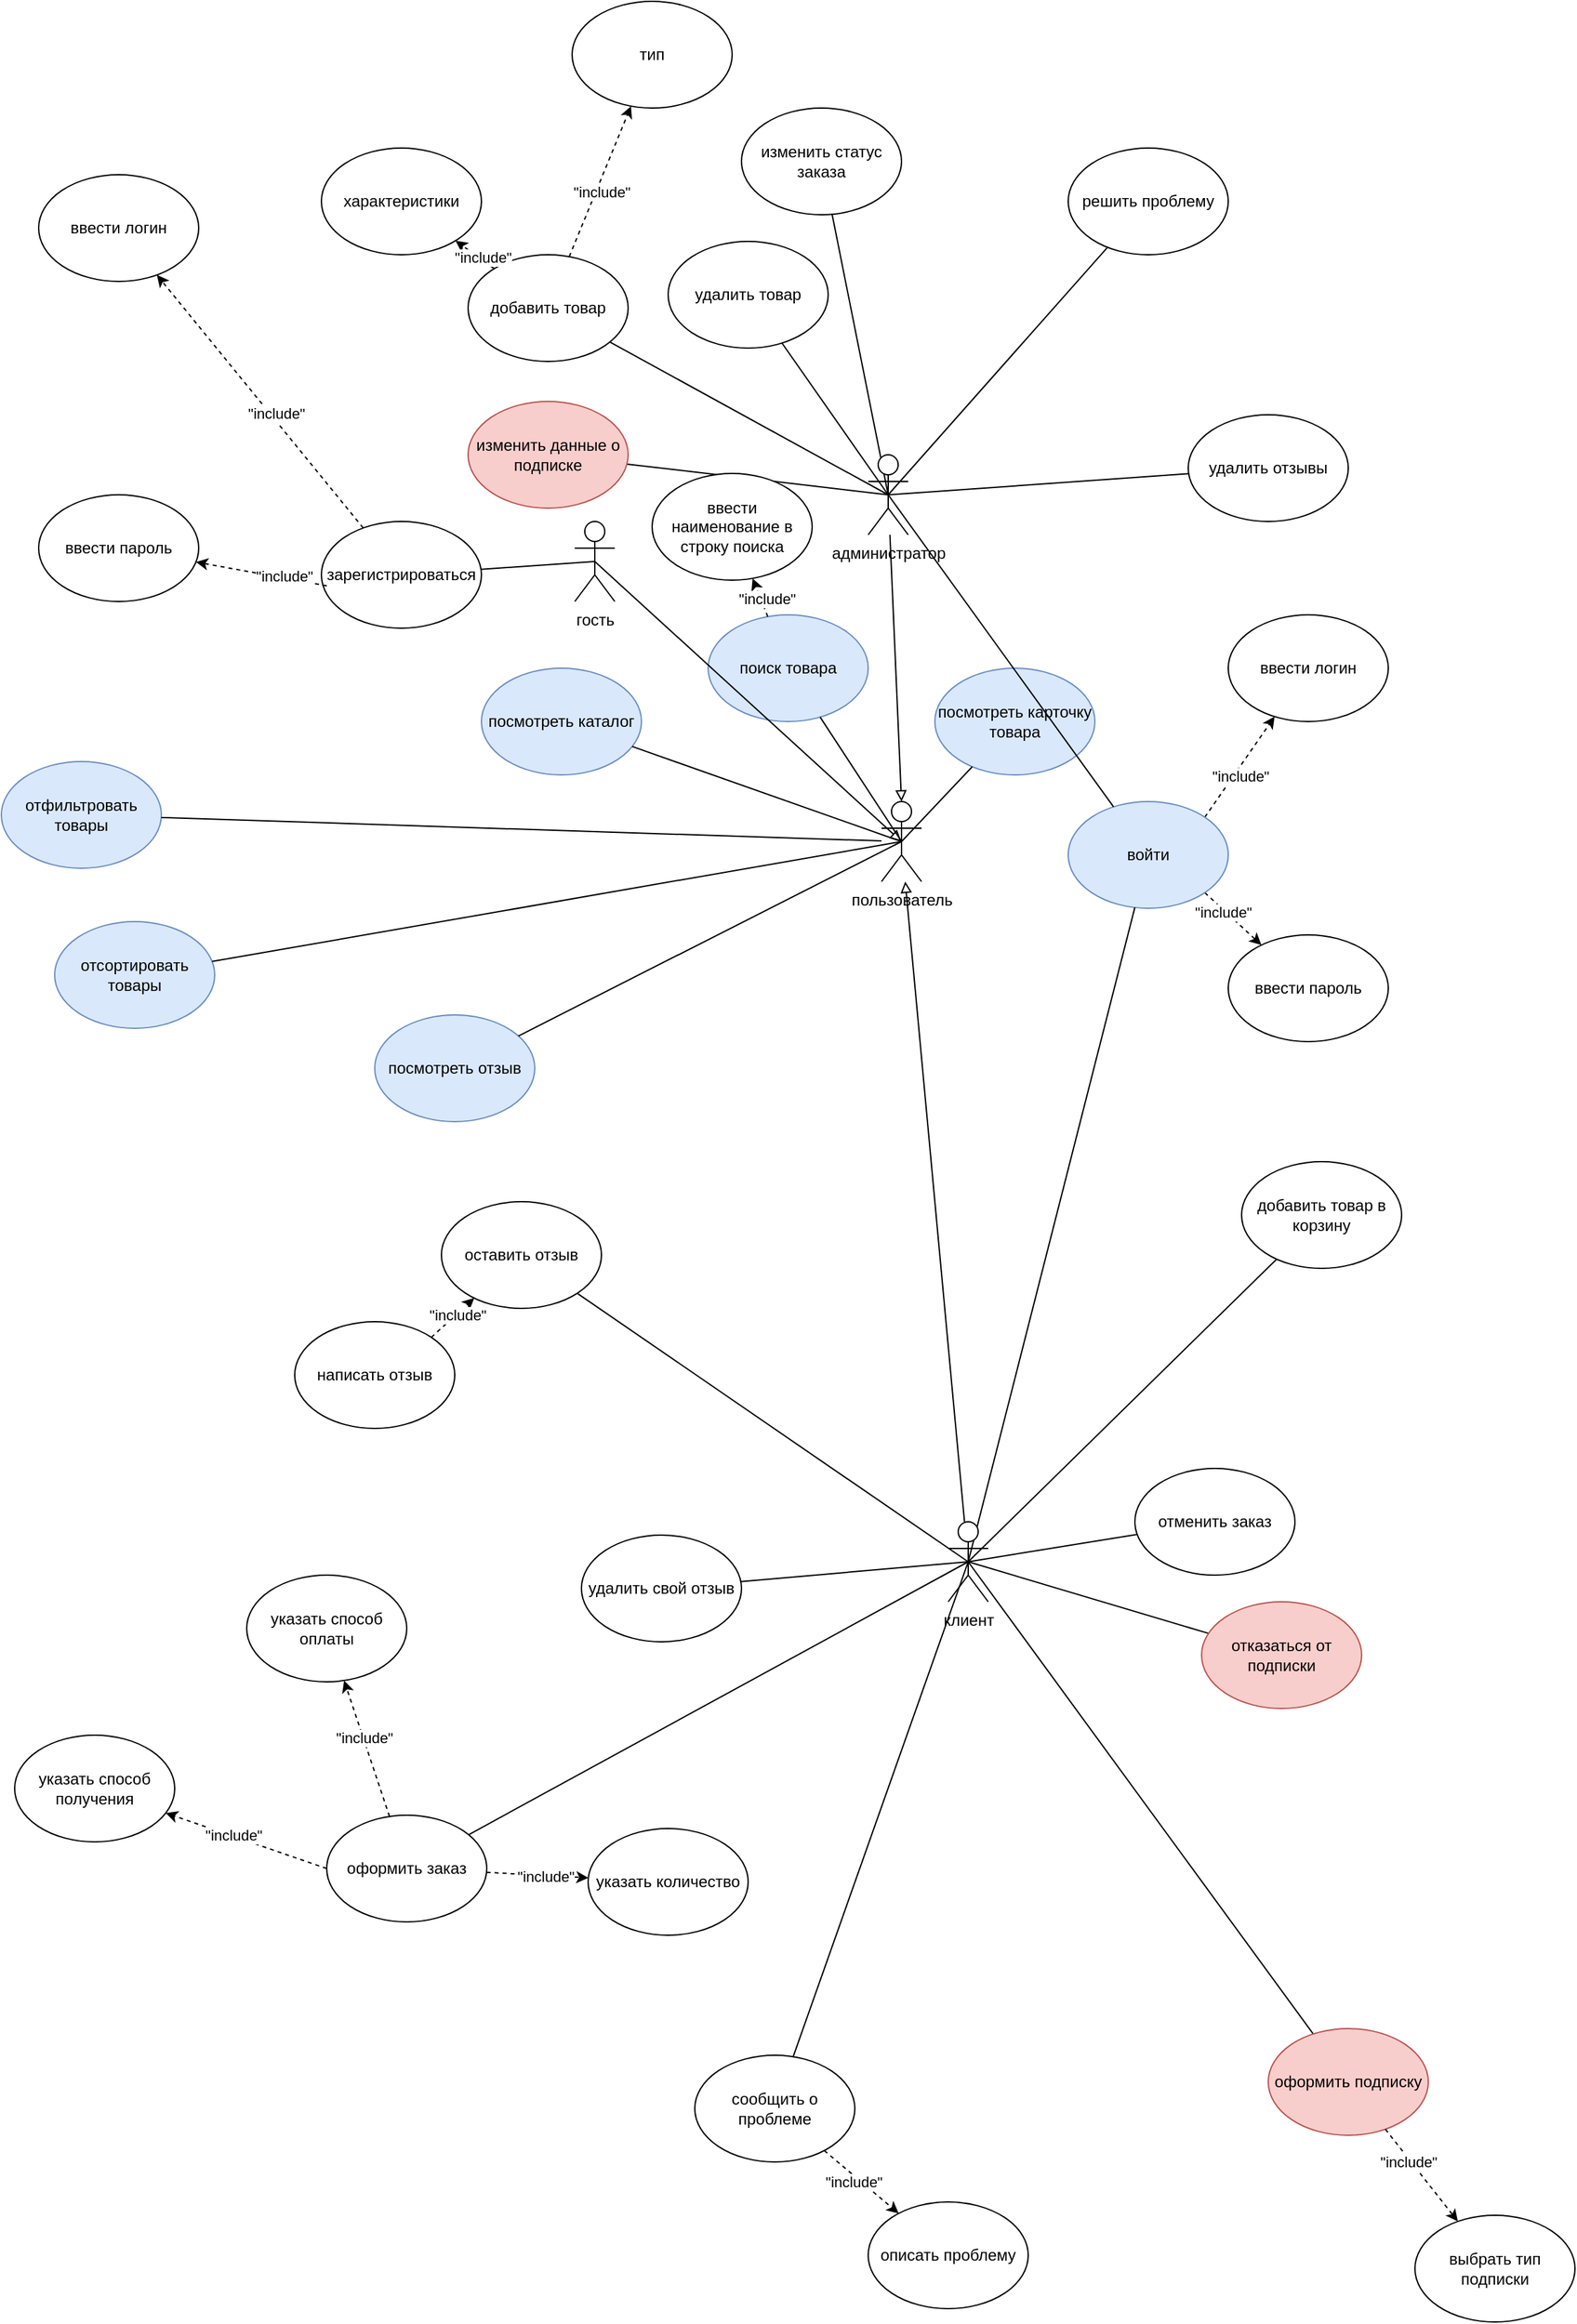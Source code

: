 <mxfile version="28.2.0">
  <diagram name="Страница — 1" id="ASOaWsImXKj7kFK-je3P">
    <mxGraphModel dx="444" dy="318" grid="1" gridSize="10" guides="1" tooltips="1" connect="1" arrows="1" fold="1" page="1" pageScale="1" pageWidth="827" pageHeight="1169" math="0" shadow="0">
      <root>
        <mxCell id="0" />
        <mxCell id="1" parent="0" />
        <mxCell id="jJcr2S9PCOcYBhYB9j38-62" style="rounded=0;orthogonalLoop=1;jettySize=auto;html=1;exitX=1;exitY=0;exitDx=0;exitDy=0;dashed=1;" edge="1" parent="1" source="bBgS9S83G10A3_aBrHuZ-3" target="jJcr2S9PCOcYBhYB9j38-61">
          <mxGeometry relative="1" as="geometry" />
        </mxCell>
        <mxCell id="jJcr2S9PCOcYBhYB9j38-63" value="&quot;include&quot;" style="edgeLabel;html=1;align=center;verticalAlign=middle;resizable=0;points=[];" vertex="1" connectable="0" parent="jJcr2S9PCOcYBhYB9j38-62">
          <mxGeometry x="-0.118" y="-4" relative="1" as="geometry">
            <mxPoint as="offset" />
          </mxGeometry>
        </mxCell>
        <mxCell id="jJcr2S9PCOcYBhYB9j38-65" style="rounded=0;orthogonalLoop=1;jettySize=auto;html=1;exitX=1;exitY=1;exitDx=0;exitDy=0;dashed=1;" edge="1" parent="1" source="bBgS9S83G10A3_aBrHuZ-3" target="jJcr2S9PCOcYBhYB9j38-64">
          <mxGeometry relative="1" as="geometry" />
        </mxCell>
        <mxCell id="jJcr2S9PCOcYBhYB9j38-66" value="&quot;include&quot;" style="edgeLabel;html=1;align=center;verticalAlign=middle;resizable=0;points=[];" vertex="1" connectable="0" parent="jJcr2S9PCOcYBhYB9j38-65">
          <mxGeometry x="-0.334" y="-2" relative="1" as="geometry">
            <mxPoint as="offset" />
          </mxGeometry>
        </mxCell>
        <mxCell id="bBgS9S83G10A3_aBrHuZ-3" value="войти" style="ellipse;whiteSpace=wrap;html=1;fillColor=#dae8fc;strokeColor=#6c8ebf;" parent="1" vertex="1">
          <mxGeometry x="970" y="830" width="120" height="80" as="geometry" />
        </mxCell>
        <mxCell id="bBgS9S83G10A3_aBrHuZ-6" value="посмотреть каталог" style="ellipse;whiteSpace=wrap;html=1;fillColor=#dae8fc;strokeColor=#6c8ebf;" parent="1" vertex="1">
          <mxGeometry x="530" y="730" width="120" height="80" as="geometry" />
        </mxCell>
        <mxCell id="bBgS9S83G10A3_aBrHuZ-9" value="добавить товар в корзину" style="ellipse;whiteSpace=wrap;html=1;" parent="1" vertex="1">
          <mxGeometry x="1100" y="1100" width="120" height="80" as="geometry" />
        </mxCell>
        <mxCell id="bBgS9S83G10A3_aBrHuZ-10" style="edgeStyle=orthogonalEdgeStyle;rounded=0;orthogonalLoop=1;jettySize=auto;html=1;exitX=0.5;exitY=1;exitDx=0;exitDy=0;" parent="1" source="bBgS9S83G10A3_aBrHuZ-9" target="bBgS9S83G10A3_aBrHuZ-9" edge="1">
          <mxGeometry relative="1" as="geometry" />
        </mxCell>
        <mxCell id="bBgS9S83G10A3_aBrHuZ-16" value="оформить заказ" style="ellipse;whiteSpace=wrap;html=1;" parent="1" vertex="1">
          <mxGeometry x="414" y="1590" width="120" height="80" as="geometry" />
        </mxCell>
        <mxCell id="bBgS9S83G10A3_aBrHuZ-17" style="edgeStyle=orthogonalEdgeStyle;rounded=0;orthogonalLoop=1;jettySize=auto;html=1;exitX=0.5;exitY=1;exitDx=0;exitDy=0;" parent="1" source="bBgS9S83G10A3_aBrHuZ-16" target="bBgS9S83G10A3_aBrHuZ-16" edge="1">
          <mxGeometry relative="1" as="geometry" />
        </mxCell>
        <mxCell id="bBgS9S83G10A3_aBrHuZ-20" value="посмотреть карточку товара" style="ellipse;whiteSpace=wrap;html=1;fillColor=#dae8fc;strokeColor=#6c8ebf;" parent="1" vertex="1">
          <mxGeometry x="870" y="730" width="120" height="80" as="geometry" />
        </mxCell>
        <mxCell id="bBgS9S83G10A3_aBrHuZ-25" value="удалить товар" style="ellipse;whiteSpace=wrap;html=1;" parent="1" vertex="1">
          <mxGeometry x="670" y="410" width="120" height="80" as="geometry" />
        </mxCell>
        <mxCell id="bBgS9S83G10A3_aBrHuZ-26" value="добавить товар" style="ellipse;whiteSpace=wrap;html=1;" parent="1" vertex="1">
          <mxGeometry x="520" y="420" width="120" height="80" as="geometry" />
        </mxCell>
        <mxCell id="bBgS9S83G10A3_aBrHuZ-28" value="отсортировать товары" style="ellipse;whiteSpace=wrap;html=1;fillColor=#dae8fc;strokeColor=#6c8ebf;" parent="1" vertex="1">
          <mxGeometry x="210" y="920" width="120" height="80" as="geometry" />
        </mxCell>
        <mxCell id="bBgS9S83G10A3_aBrHuZ-31" value="поиск товара" style="ellipse;whiteSpace=wrap;html=1;fillColor=#dae8fc;strokeColor=#6c8ebf;" parent="1" vertex="1">
          <mxGeometry x="700" y="690" width="120" height="80" as="geometry" />
        </mxCell>
        <mxCell id="bBgS9S83G10A3_aBrHuZ-43" style="rounded=0;orthogonalLoop=1;jettySize=auto;html=1;exitX=0.5;exitY=0.5;exitDx=0;exitDy=0;exitPerimeter=0;endArrow=none;endFill=0;" parent="1" source="bBgS9S83G10A3_aBrHuZ-41" target="bBgS9S83G10A3_aBrHuZ-42" edge="1">
          <mxGeometry relative="1" as="geometry" />
        </mxCell>
        <mxCell id="bBgS9S83G10A3_aBrHuZ-41" value="гость" style="shape=umlActor;verticalLabelPosition=bottom;verticalAlign=top;html=1;outlineConnect=0;" parent="1" vertex="1">
          <mxGeometry x="600" y="620" width="30" height="60" as="geometry" />
        </mxCell>
        <mxCell id="bBgS9S83G10A3_aBrHuZ-42" value="зарегистрироваться" style="ellipse;whiteSpace=wrap;html=1;" parent="1" vertex="1">
          <mxGeometry x="410" y="620" width="120" height="80" as="geometry" />
        </mxCell>
        <mxCell id="bBgS9S83G10A3_aBrHuZ-45" value="оставить отзыв" style="ellipse;whiteSpace=wrap;html=1;" parent="1" vertex="1">
          <mxGeometry x="500" y="1130" width="120" height="80" as="geometry" />
        </mxCell>
        <mxCell id="jJcr2S9PCOcYBhYB9j38-38" style="rounded=0;orthogonalLoop=1;jettySize=auto;html=1;exitX=0.5;exitY=0.5;exitDx=0;exitDy=0;exitPerimeter=0;endArrow=none;endFill=0;" edge="1" parent="1" source="bBgS9S83G10A3_aBrHuZ-47" target="bBgS9S83G10A3_aBrHuZ-45">
          <mxGeometry relative="1" as="geometry" />
        </mxCell>
        <mxCell id="jJcr2S9PCOcYBhYB9j38-39" style="rounded=0;orthogonalLoop=1;jettySize=auto;html=1;exitX=0.5;exitY=0.5;exitDx=0;exitDy=0;exitPerimeter=0;endArrow=none;endFill=0;" edge="1" parent="1" source="bBgS9S83G10A3_aBrHuZ-47" target="bBgS9S83G10A3_aBrHuZ-55">
          <mxGeometry relative="1" as="geometry" />
        </mxCell>
        <mxCell id="jJcr2S9PCOcYBhYB9j38-41" style="rounded=0;orthogonalLoop=1;jettySize=auto;html=1;exitX=0.5;exitY=0.5;exitDx=0;exitDy=0;exitPerimeter=0;endArrow=none;endFill=0;" edge="1" parent="1" source="bBgS9S83G10A3_aBrHuZ-47" target="bBgS9S83G10A3_aBrHuZ-63">
          <mxGeometry relative="1" as="geometry" />
        </mxCell>
        <mxCell id="jJcr2S9PCOcYBhYB9j38-42" style="rounded=0;orthogonalLoop=1;jettySize=auto;html=1;exitX=0.5;exitY=0.5;exitDx=0;exitDy=0;exitPerimeter=0;endArrow=none;endFill=0;" edge="1" parent="1" source="bBgS9S83G10A3_aBrHuZ-47" target="bBgS9S83G10A3_aBrHuZ-70">
          <mxGeometry relative="1" as="geometry" />
        </mxCell>
        <mxCell id="jJcr2S9PCOcYBhYB9j38-43" style="rounded=0;orthogonalLoop=1;jettySize=auto;html=1;exitX=0.5;exitY=0.5;exitDx=0;exitDy=0;exitPerimeter=0;endArrow=none;endFill=0;" edge="1" parent="1" source="bBgS9S83G10A3_aBrHuZ-47" target="bBgS9S83G10A3_aBrHuZ-9">
          <mxGeometry relative="1" as="geometry" />
        </mxCell>
        <mxCell id="jJcr2S9PCOcYBhYB9j38-44" style="rounded=0;orthogonalLoop=1;jettySize=auto;html=1;exitX=0.5;exitY=0.5;exitDx=0;exitDy=0;exitPerimeter=0;endArrow=none;endFill=0;" edge="1" parent="1" source="bBgS9S83G10A3_aBrHuZ-47" target="jJcr2S9PCOcYBhYB9j38-8">
          <mxGeometry relative="1" as="geometry" />
        </mxCell>
        <mxCell id="jJcr2S9PCOcYBhYB9j38-45" style="rounded=0;orthogonalLoop=1;jettySize=auto;html=1;exitX=0.5;exitY=0.5;exitDx=0;exitDy=0;exitPerimeter=0;endArrow=none;endFill=0;" edge="1" parent="1" source="bBgS9S83G10A3_aBrHuZ-47" target="bBgS9S83G10A3_aBrHuZ-3">
          <mxGeometry relative="1" as="geometry" />
        </mxCell>
        <mxCell id="jJcr2S9PCOcYBhYB9j38-46" style="rounded=0;orthogonalLoop=1;jettySize=auto;html=1;exitX=0.5;exitY=0.5;exitDx=0;exitDy=0;exitPerimeter=0;endArrow=none;endFill=0;" edge="1" parent="1" source="bBgS9S83G10A3_aBrHuZ-47" target="jJcr2S9PCOcYBhYB9j38-2">
          <mxGeometry relative="1" as="geometry" />
        </mxCell>
        <mxCell id="jJcr2S9PCOcYBhYB9j38-47" style="rounded=0;orthogonalLoop=1;jettySize=auto;html=1;exitX=0.5;exitY=0.5;exitDx=0;exitDy=0;exitPerimeter=0;endArrow=none;endFill=0;" edge="1" parent="1" source="bBgS9S83G10A3_aBrHuZ-47" target="bBgS9S83G10A3_aBrHuZ-16">
          <mxGeometry relative="1" as="geometry" />
        </mxCell>
        <mxCell id="jJcr2S9PCOcYBhYB9j38-52" style="rounded=0;orthogonalLoop=1;jettySize=auto;html=1;endArrow=block;endFill=0;" edge="1" parent="1" source="bBgS9S83G10A3_aBrHuZ-47" target="jJcr2S9PCOcYBhYB9j38-50">
          <mxGeometry relative="1" as="geometry" />
        </mxCell>
        <mxCell id="bBgS9S83G10A3_aBrHuZ-47" value="клиент" style="shape=umlActor;verticalLabelPosition=bottom;verticalAlign=top;html=1;outlineConnect=0;" parent="1" vertex="1">
          <mxGeometry x="880" y="1370" width="30" height="60" as="geometry" />
        </mxCell>
        <mxCell id="jJcr2S9PCOcYBhYB9j38-20" style="rounded=0;orthogonalLoop=1;jettySize=auto;html=1;exitX=0.5;exitY=0.5;exitDx=0;exitDy=0;exitPerimeter=0;endArrow=none;endFill=0;" edge="1" parent="1" source="bBgS9S83G10A3_aBrHuZ-48" target="bBgS9S83G10A3_aBrHuZ-26">
          <mxGeometry relative="1" as="geometry" />
        </mxCell>
        <mxCell id="jJcr2S9PCOcYBhYB9j38-21" style="rounded=0;orthogonalLoop=1;jettySize=auto;html=1;exitX=0.5;exitY=0.5;exitDx=0;exitDy=0;exitPerimeter=0;endArrow=none;endFill=0;" edge="1" parent="1" source="bBgS9S83G10A3_aBrHuZ-48" target="jJcr2S9PCOcYBhYB9j38-11">
          <mxGeometry relative="1" as="geometry" />
        </mxCell>
        <mxCell id="jJcr2S9PCOcYBhYB9j38-22" style="rounded=0;orthogonalLoop=1;jettySize=auto;html=1;exitX=0.5;exitY=0.5;exitDx=0;exitDy=0;exitPerimeter=0;endArrow=none;endFill=0;" edge="1" parent="1" source="bBgS9S83G10A3_aBrHuZ-48" target="bBgS9S83G10A3_aBrHuZ-25">
          <mxGeometry relative="1" as="geometry" />
        </mxCell>
        <mxCell id="jJcr2S9PCOcYBhYB9j38-23" style="rounded=0;orthogonalLoop=1;jettySize=auto;html=1;exitX=0.5;exitY=0.5;exitDx=0;exitDy=0;exitPerimeter=0;endArrow=none;endFill=0;" edge="1" parent="1" source="bBgS9S83G10A3_aBrHuZ-48" target="bBgS9S83G10A3_aBrHuZ-66">
          <mxGeometry relative="1" as="geometry" />
        </mxCell>
        <mxCell id="jJcr2S9PCOcYBhYB9j38-24" style="rounded=0;orthogonalLoop=1;jettySize=auto;html=1;exitX=0.5;exitY=0.5;exitDx=0;exitDy=0;exitPerimeter=0;endArrow=none;endFill=0;" edge="1" parent="1" source="bBgS9S83G10A3_aBrHuZ-48" target="bBgS9S83G10A3_aBrHuZ-58">
          <mxGeometry relative="1" as="geometry" />
        </mxCell>
        <mxCell id="jJcr2S9PCOcYBhYB9j38-25" style="rounded=0;orthogonalLoop=1;jettySize=auto;html=1;exitX=0.5;exitY=0.5;exitDx=0;exitDy=0;exitPerimeter=0;endArrow=none;endFill=0;" edge="1" parent="1" source="bBgS9S83G10A3_aBrHuZ-48" target="jJcr2S9PCOcYBhYB9j38-15">
          <mxGeometry relative="1" as="geometry" />
        </mxCell>
        <mxCell id="jJcr2S9PCOcYBhYB9j38-27" style="rounded=0;orthogonalLoop=1;jettySize=auto;html=1;exitX=0.5;exitY=0.5;exitDx=0;exitDy=0;exitPerimeter=0;endArrow=none;endFill=0;" edge="1" parent="1" source="bBgS9S83G10A3_aBrHuZ-48" target="bBgS9S83G10A3_aBrHuZ-3">
          <mxGeometry relative="1" as="geometry" />
        </mxCell>
        <mxCell id="bBgS9S83G10A3_aBrHuZ-48" value="администратор" style="shape=umlActor;verticalLabelPosition=bottom;verticalAlign=top;html=1;outlineConnect=0;" parent="1" vertex="1">
          <mxGeometry x="820" y="570" width="30" height="60" as="geometry" />
        </mxCell>
        <mxCell id="bBgS9S83G10A3_aBrHuZ-51" value="посмотреть отзыв" style="ellipse;whiteSpace=wrap;html=1;fillColor=#dae8fc;strokeColor=#6c8ebf;" parent="1" vertex="1">
          <mxGeometry x="450" y="990" width="120" height="80" as="geometry" />
        </mxCell>
        <mxCell id="bBgS9S83G10A3_aBrHuZ-55" value="удалить свой отзыв" style="ellipse;whiteSpace=wrap;html=1;" parent="1" vertex="1">
          <mxGeometry x="605" y="1380" width="120" height="80" as="geometry" />
        </mxCell>
        <mxCell id="bBgS9S83G10A3_aBrHuZ-58" value="удалить отзывы" style="ellipse;whiteSpace=wrap;html=1;" parent="1" vertex="1">
          <mxGeometry x="1060" y="540" width="120" height="80" as="geometry" />
        </mxCell>
        <mxCell id="bBgS9S83G10A3_aBrHuZ-63" value="сообщить о проблеме" style="ellipse;whiteSpace=wrap;html=1;" parent="1" vertex="1">
          <mxGeometry x="690" y="1770" width="120" height="80" as="geometry" />
        </mxCell>
        <mxCell id="bBgS9S83G10A3_aBrHuZ-66" value="решить проблему" style="ellipse;whiteSpace=wrap;html=1;" parent="1" vertex="1">
          <mxGeometry x="970" y="340" width="120" height="80" as="geometry" />
        </mxCell>
        <mxCell id="bBgS9S83G10A3_aBrHuZ-70" value="отменить заказ" style="ellipse;whiteSpace=wrap;html=1;" parent="1" vertex="1">
          <mxGeometry x="1020" y="1330" width="120" height="80" as="geometry" />
        </mxCell>
        <mxCell id="jJcr2S9PCOcYBhYB9j38-2" value="оформить подписку" style="ellipse;whiteSpace=wrap;html=1;fillColor=#f8cecc;strokeColor=#b85450;" vertex="1" parent="1">
          <mxGeometry x="1120" y="1750" width="120" height="80" as="geometry" />
        </mxCell>
        <mxCell id="jJcr2S9PCOcYBhYB9j38-8" value="отказаться от подписки" style="ellipse;whiteSpace=wrap;html=1;fillColor=#f8cecc;strokeColor=#b85450;" vertex="1" parent="1">
          <mxGeometry x="1070" y="1430" width="120" height="80" as="geometry" />
        </mxCell>
        <mxCell id="jJcr2S9PCOcYBhYB9j38-11" value="изменить статус заказа" style="ellipse;whiteSpace=wrap;html=1;" vertex="1" parent="1">
          <mxGeometry x="725" y="310" width="120" height="80" as="geometry" />
        </mxCell>
        <mxCell id="jJcr2S9PCOcYBhYB9j38-15" value="изменить данные о подписке" style="ellipse;whiteSpace=wrap;html=1;fillColor=#f8cecc;strokeColor=#b85450;" vertex="1" parent="1">
          <mxGeometry x="520" y="530" width="120" height="80" as="geometry" />
        </mxCell>
        <mxCell id="jJcr2S9PCOcYBhYB9j38-29" value="отфильтровать товары" style="ellipse;whiteSpace=wrap;html=1;fillColor=#dae8fc;strokeColor=#6c8ebf;" vertex="1" parent="1">
          <mxGeometry x="170" y="800" width="120" height="80" as="geometry" />
        </mxCell>
        <mxCell id="jJcr2S9PCOcYBhYB9j38-51" style="rounded=0;orthogonalLoop=1;jettySize=auto;html=1;endArrow=none;endFill=0;" edge="1" parent="1" source="jJcr2S9PCOcYBhYB9j38-50" target="jJcr2S9PCOcYBhYB9j38-29">
          <mxGeometry relative="1" as="geometry" />
        </mxCell>
        <mxCell id="jJcr2S9PCOcYBhYB9j38-55" style="rounded=0;orthogonalLoop=1;jettySize=auto;html=1;exitX=0.5;exitY=0.5;exitDx=0;exitDy=0;exitPerimeter=0;endArrow=none;endFill=0;" edge="1" parent="1" source="jJcr2S9PCOcYBhYB9j38-50" target="bBgS9S83G10A3_aBrHuZ-51">
          <mxGeometry relative="1" as="geometry" />
        </mxCell>
        <mxCell id="jJcr2S9PCOcYBhYB9j38-56" style="rounded=0;orthogonalLoop=1;jettySize=auto;html=1;exitX=0.5;exitY=0.5;exitDx=0;exitDy=0;exitPerimeter=0;endArrow=none;endFill=0;" edge="1" parent="1" source="jJcr2S9PCOcYBhYB9j38-50" target="bBgS9S83G10A3_aBrHuZ-31">
          <mxGeometry relative="1" as="geometry" />
        </mxCell>
        <mxCell id="jJcr2S9PCOcYBhYB9j38-57" style="rounded=0;orthogonalLoop=1;jettySize=auto;html=1;exitX=0.5;exitY=0.5;exitDx=0;exitDy=0;exitPerimeter=0;endArrow=none;endFill=0;" edge="1" parent="1" source="jJcr2S9PCOcYBhYB9j38-50" target="bBgS9S83G10A3_aBrHuZ-20">
          <mxGeometry relative="1" as="geometry" />
        </mxCell>
        <mxCell id="jJcr2S9PCOcYBhYB9j38-59" style="rounded=0;orthogonalLoop=1;jettySize=auto;html=1;exitX=0.5;exitY=0.5;exitDx=0;exitDy=0;exitPerimeter=0;endArrow=none;endFill=0;" edge="1" parent="1" source="jJcr2S9PCOcYBhYB9j38-50" target="bBgS9S83G10A3_aBrHuZ-6">
          <mxGeometry relative="1" as="geometry" />
        </mxCell>
        <mxCell id="jJcr2S9PCOcYBhYB9j38-60" style="rounded=0;orthogonalLoop=1;jettySize=auto;html=1;exitX=0.5;exitY=0.5;exitDx=0;exitDy=0;exitPerimeter=0;endArrow=none;endFill=0;" edge="1" parent="1" source="jJcr2S9PCOcYBhYB9j38-50" target="bBgS9S83G10A3_aBrHuZ-28">
          <mxGeometry relative="1" as="geometry" />
        </mxCell>
        <mxCell id="jJcr2S9PCOcYBhYB9j38-50" value="пользователь" style="shape=umlActor;verticalLabelPosition=bottom;verticalAlign=top;html=1;outlineConnect=0;" vertex="1" parent="1">
          <mxGeometry x="830" y="830" width="30" height="60" as="geometry" />
        </mxCell>
        <mxCell id="jJcr2S9PCOcYBhYB9j38-53" style="rounded=0;orthogonalLoop=1;jettySize=auto;html=1;entryX=0.5;entryY=0;entryDx=0;entryDy=0;entryPerimeter=0;endArrow=block;endFill=0;" edge="1" parent="1" source="bBgS9S83G10A3_aBrHuZ-48" target="jJcr2S9PCOcYBhYB9j38-50">
          <mxGeometry relative="1" as="geometry" />
        </mxCell>
        <mxCell id="jJcr2S9PCOcYBhYB9j38-54" style="rounded=0;orthogonalLoop=1;jettySize=auto;html=1;exitX=0.5;exitY=0.5;exitDx=0;exitDy=0;exitPerimeter=0;entryX=0.5;entryY=0.5;entryDx=0;entryDy=0;entryPerimeter=0;endArrow=block;endFill=0;" edge="1" parent="1" source="bBgS9S83G10A3_aBrHuZ-41" target="jJcr2S9PCOcYBhYB9j38-50">
          <mxGeometry relative="1" as="geometry" />
        </mxCell>
        <mxCell id="jJcr2S9PCOcYBhYB9j38-61" value="ввести логин" style="ellipse;whiteSpace=wrap;html=1;" vertex="1" parent="1">
          <mxGeometry x="1090" y="690" width="120" height="80" as="geometry" />
        </mxCell>
        <mxCell id="jJcr2S9PCOcYBhYB9j38-64" value="ввести пароль" style="ellipse;whiteSpace=wrap;html=1;" vertex="1" parent="1">
          <mxGeometry x="1090" y="930" width="120" height="80" as="geometry" />
        </mxCell>
        <mxCell id="jJcr2S9PCOcYBhYB9j38-75" style="rounded=0;orthogonalLoop=1;jettySize=auto;html=1;exitX=1;exitY=0;exitDx=0;exitDy=0;dashed=1;" edge="1" parent="1" source="jJcr2S9PCOcYBhYB9j38-74" target="bBgS9S83G10A3_aBrHuZ-45">
          <mxGeometry relative="1" as="geometry" />
        </mxCell>
        <mxCell id="jJcr2S9PCOcYBhYB9j38-76" value="&quot;include&quot;" style="edgeLabel;html=1;align=center;verticalAlign=middle;resizable=0;points=[];" vertex="1" connectable="0" parent="jJcr2S9PCOcYBhYB9j38-75">
          <mxGeometry x="0.165" y="-1" relative="1" as="geometry">
            <mxPoint as="offset" />
          </mxGeometry>
        </mxCell>
        <mxCell id="jJcr2S9PCOcYBhYB9j38-74" value="написать отзыв" style="ellipse;whiteSpace=wrap;html=1;" vertex="1" parent="1">
          <mxGeometry x="390" y="1220" width="120" height="80" as="geometry" />
        </mxCell>
        <mxCell id="jJcr2S9PCOcYBhYB9j38-77" value="указать количество" style="ellipse;whiteSpace=wrap;html=1;" vertex="1" parent="1">
          <mxGeometry x="610" y="1600" width="120" height="80" as="geometry" />
        </mxCell>
        <mxCell id="jJcr2S9PCOcYBhYB9j38-78" value="указать способ получения" style="ellipse;whiteSpace=wrap;html=1;" vertex="1" parent="1">
          <mxGeometry x="180" y="1530" width="120" height="80" as="geometry" />
        </mxCell>
        <mxCell id="jJcr2S9PCOcYBhYB9j38-79" value="указать способ оплаты" style="ellipse;whiteSpace=wrap;html=1;" vertex="1" parent="1">
          <mxGeometry x="354" y="1410" width="120" height="80" as="geometry" />
        </mxCell>
        <mxCell id="jJcr2S9PCOcYBhYB9j38-80" style="rounded=0;orthogonalLoop=1;jettySize=auto;html=1;dashed=1;" edge="1" parent="1" source="bBgS9S83G10A3_aBrHuZ-16" target="jJcr2S9PCOcYBhYB9j38-77">
          <mxGeometry relative="1" as="geometry">
            <mxPoint x="900" y="890" as="sourcePoint" />
            <mxPoint x="932" y="860" as="targetPoint" />
          </mxGeometry>
        </mxCell>
        <mxCell id="jJcr2S9PCOcYBhYB9j38-81" value="&quot;include&quot;" style="edgeLabel;html=1;align=center;verticalAlign=middle;resizable=0;points=[];" vertex="1" connectable="0" parent="jJcr2S9PCOcYBhYB9j38-80">
          <mxGeometry x="0.165" y="-1" relative="1" as="geometry">
            <mxPoint as="offset" />
          </mxGeometry>
        </mxCell>
        <mxCell id="jJcr2S9PCOcYBhYB9j38-82" style="rounded=0;orthogonalLoop=1;jettySize=auto;html=1;dashed=1;" edge="1" parent="1" source="bBgS9S83G10A3_aBrHuZ-16" target="jJcr2S9PCOcYBhYB9j38-79">
          <mxGeometry relative="1" as="geometry">
            <mxPoint x="850" y="830" as="sourcePoint" />
            <mxPoint x="882" y="800" as="targetPoint" />
          </mxGeometry>
        </mxCell>
        <mxCell id="jJcr2S9PCOcYBhYB9j38-83" value="&quot;include&quot;" style="edgeLabel;html=1;align=center;verticalAlign=middle;resizable=0;points=[];" vertex="1" connectable="0" parent="jJcr2S9PCOcYBhYB9j38-82">
          <mxGeometry x="0.165" y="-1" relative="1" as="geometry">
            <mxPoint as="offset" />
          </mxGeometry>
        </mxCell>
        <mxCell id="jJcr2S9PCOcYBhYB9j38-84" style="rounded=0;orthogonalLoop=1;jettySize=auto;html=1;exitX=0;exitY=0.5;exitDx=0;exitDy=0;dashed=1;" edge="1" parent="1" source="bBgS9S83G10A3_aBrHuZ-16" target="jJcr2S9PCOcYBhYB9j38-78">
          <mxGeometry relative="1" as="geometry">
            <mxPoint x="760" y="850" as="sourcePoint" />
            <mxPoint x="792" y="820" as="targetPoint" />
          </mxGeometry>
        </mxCell>
        <mxCell id="jJcr2S9PCOcYBhYB9j38-85" value="&quot;include&quot;" style="edgeLabel;html=1;align=center;verticalAlign=middle;resizable=0;points=[];" vertex="1" connectable="0" parent="jJcr2S9PCOcYBhYB9j38-84">
          <mxGeometry x="0.165" y="-1" relative="1" as="geometry">
            <mxPoint as="offset" />
          </mxGeometry>
        </mxCell>
        <mxCell id="jJcr2S9PCOcYBhYB9j38-89" value="выбрать тип подписки" style="ellipse;whiteSpace=wrap;html=1;" vertex="1" parent="1">
          <mxGeometry x="1230" y="1890" width="120" height="80" as="geometry" />
        </mxCell>
        <mxCell id="jJcr2S9PCOcYBhYB9j38-91" style="rounded=0;orthogonalLoop=1;jettySize=auto;html=1;dashed=1;" edge="1" parent="1" target="jJcr2S9PCOcYBhYB9j38-95" source="bBgS9S83G10A3_aBrHuZ-42">
          <mxGeometry relative="1" as="geometry">
            <mxPoint x="180" y="512" as="sourcePoint" />
          </mxGeometry>
        </mxCell>
        <mxCell id="jJcr2S9PCOcYBhYB9j38-92" value="&quot;include&quot;" style="edgeLabel;html=1;align=center;verticalAlign=middle;resizable=0;points=[];" vertex="1" connectable="0" parent="jJcr2S9PCOcYBhYB9j38-91">
          <mxGeometry x="-0.118" y="-4" relative="1" as="geometry">
            <mxPoint as="offset" />
          </mxGeometry>
        </mxCell>
        <mxCell id="jJcr2S9PCOcYBhYB9j38-93" style="rounded=0;orthogonalLoop=1;jettySize=auto;html=1;exitX=0.034;exitY=0.603;exitDx=0;exitDy=0;dashed=1;exitPerimeter=0;" edge="1" parent="1" target="jJcr2S9PCOcYBhYB9j38-96" source="bBgS9S83G10A3_aBrHuZ-42">
          <mxGeometry relative="1" as="geometry">
            <mxPoint x="180" y="568" as="sourcePoint" />
          </mxGeometry>
        </mxCell>
        <mxCell id="jJcr2S9PCOcYBhYB9j38-94" value="&quot;include&quot;" style="edgeLabel;html=1;align=center;verticalAlign=middle;resizable=0;points=[];" vertex="1" connectable="0" parent="jJcr2S9PCOcYBhYB9j38-93">
          <mxGeometry x="-0.334" y="-2" relative="1" as="geometry">
            <mxPoint as="offset" />
          </mxGeometry>
        </mxCell>
        <mxCell id="jJcr2S9PCOcYBhYB9j38-95" value="ввести логин" style="ellipse;whiteSpace=wrap;html=1;" vertex="1" parent="1">
          <mxGeometry x="198" y="360" width="120" height="80" as="geometry" />
        </mxCell>
        <mxCell id="jJcr2S9PCOcYBhYB9j38-96" value="ввести пароль" style="ellipse;whiteSpace=wrap;html=1;" vertex="1" parent="1">
          <mxGeometry x="198" y="600" width="120" height="80" as="geometry" />
        </mxCell>
        <mxCell id="jJcr2S9PCOcYBhYB9j38-97" style="rounded=0;orthogonalLoop=1;jettySize=auto;html=1;dashed=1;" edge="1" parent="1" target="jJcr2S9PCOcYBhYB9j38-101" source="bBgS9S83G10A3_aBrHuZ-26">
          <mxGeometry relative="1" as="geometry">
            <mxPoint x="580" y="382" as="sourcePoint" />
          </mxGeometry>
        </mxCell>
        <mxCell id="jJcr2S9PCOcYBhYB9j38-98" value="&quot;include&quot;" style="edgeLabel;html=1;align=center;verticalAlign=middle;resizable=0;points=[];" vertex="1" connectable="0" parent="jJcr2S9PCOcYBhYB9j38-97">
          <mxGeometry x="-0.118" y="-4" relative="1" as="geometry">
            <mxPoint as="offset" />
          </mxGeometry>
        </mxCell>
        <mxCell id="jJcr2S9PCOcYBhYB9j38-99" style="rounded=0;orthogonalLoop=1;jettySize=auto;html=1;dashed=1;" edge="1" parent="1" target="jJcr2S9PCOcYBhYB9j38-102" source="bBgS9S83G10A3_aBrHuZ-26">
          <mxGeometry relative="1" as="geometry">
            <mxPoint x="392" y="308" as="sourcePoint" />
          </mxGeometry>
        </mxCell>
        <mxCell id="jJcr2S9PCOcYBhYB9j38-100" value="&quot;include&quot;" style="edgeLabel;html=1;align=center;verticalAlign=middle;resizable=0;points=[];" vertex="1" connectable="0" parent="jJcr2S9PCOcYBhYB9j38-99">
          <mxGeometry x="-0.334" y="-2" relative="1" as="geometry">
            <mxPoint as="offset" />
          </mxGeometry>
        </mxCell>
        <mxCell id="jJcr2S9PCOcYBhYB9j38-101" value="тип" style="ellipse;whiteSpace=wrap;html=1;" vertex="1" parent="1">
          <mxGeometry x="598" y="230" width="120" height="80" as="geometry" />
        </mxCell>
        <mxCell id="jJcr2S9PCOcYBhYB9j38-102" value="характеристики" style="ellipse;whiteSpace=wrap;html=1;" vertex="1" parent="1">
          <mxGeometry x="410" y="340" width="120" height="80" as="geometry" />
        </mxCell>
        <mxCell id="jJcr2S9PCOcYBhYB9j38-103" style="rounded=0;orthogonalLoop=1;jettySize=auto;html=1;dashed=1;" edge="1" parent="1" target="jJcr2S9PCOcYBhYB9j38-107" source="bBgS9S83G10A3_aBrHuZ-31">
          <mxGeometry relative="1" as="geometry">
            <mxPoint x="640" y="736" as="sourcePoint" />
          </mxGeometry>
        </mxCell>
        <mxCell id="jJcr2S9PCOcYBhYB9j38-104" value="&quot;include&quot;" style="edgeLabel;html=1;align=center;verticalAlign=middle;resizable=0;points=[];" vertex="1" connectable="0" parent="jJcr2S9PCOcYBhYB9j38-103">
          <mxGeometry x="-0.118" y="-4" relative="1" as="geometry">
            <mxPoint as="offset" />
          </mxGeometry>
        </mxCell>
        <mxCell id="jJcr2S9PCOcYBhYB9j38-107" value="ввести наименование в строку поиска" style="ellipse;whiteSpace=wrap;html=1;" vertex="1" parent="1">
          <mxGeometry x="658" y="584" width="120" height="80" as="geometry" />
        </mxCell>
        <mxCell id="jJcr2S9PCOcYBhYB9j38-109" value="описать проблему" style="ellipse;whiteSpace=wrap;html=1;" vertex="1" parent="1">
          <mxGeometry x="820" y="1880" width="120" height="80" as="geometry" />
        </mxCell>
        <mxCell id="jJcr2S9PCOcYBhYB9j38-110" style="rounded=0;orthogonalLoop=1;jettySize=auto;html=1;dashed=1;" edge="1" parent="1" target="jJcr2S9PCOcYBhYB9j38-109" source="bBgS9S83G10A3_aBrHuZ-63">
          <mxGeometry relative="1" as="geometry">
            <mxPoint x="730" y="2012" as="sourcePoint" />
            <mxPoint x="783.029" y="1936.371" as="targetPoint" />
          </mxGeometry>
        </mxCell>
        <mxCell id="jJcr2S9PCOcYBhYB9j38-111" value="&quot;include&quot;" style="edgeLabel;html=1;align=center;verticalAlign=middle;resizable=0;points=[];" vertex="1" connectable="0" parent="jJcr2S9PCOcYBhYB9j38-110">
          <mxGeometry x="-0.118" y="-4" relative="1" as="geometry">
            <mxPoint as="offset" />
          </mxGeometry>
        </mxCell>
        <mxCell id="jJcr2S9PCOcYBhYB9j38-112" style="rounded=0;orthogonalLoop=1;jettySize=auto;html=1;dashed=1;" edge="1" parent="1" target="jJcr2S9PCOcYBhYB9j38-89" source="jJcr2S9PCOcYBhYB9j38-2">
          <mxGeometry relative="1" as="geometry">
            <mxPoint x="730" y="2068" as="sourcePoint" />
            <mxPoint x="1150" y="1910" as="targetPoint" />
          </mxGeometry>
        </mxCell>
        <mxCell id="jJcr2S9PCOcYBhYB9j38-113" value="&quot;include&quot;" style="edgeLabel;html=1;align=center;verticalAlign=middle;resizable=0;points=[];" vertex="1" connectable="0" parent="jJcr2S9PCOcYBhYB9j38-112">
          <mxGeometry x="-0.334" y="-2" relative="1" as="geometry">
            <mxPoint as="offset" />
          </mxGeometry>
        </mxCell>
      </root>
    </mxGraphModel>
  </diagram>
</mxfile>
